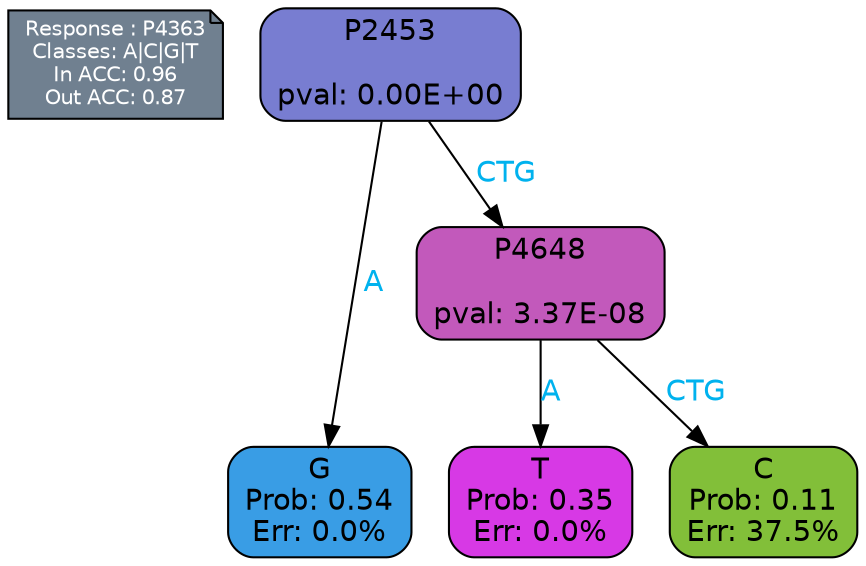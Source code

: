 digraph Tree {
node [shape=box, style="filled, rounded", color="black", fontname=helvetica] ;
graph [ranksep=equally, splines=polylines, bgcolor=transparent, dpi=600] ;
edge [fontname=helvetica] ;
LEGEND [label="Response : P4363
Classes: A|C|G|T
In ACC: 0.96
Out ACC: 0.87
",shape=note,align=left,style=filled,fillcolor="slategray",fontcolor="white",fontsize=10];1 [label="P2453

pval: 0.00E+00", fillcolor="#787dd1"] ;
2 [label="G
Prob: 0.54
Err: 0.0%", fillcolor="#399de5"] ;
3 [label="P4648

pval: 3.37E-08", fillcolor="#c259bb"] ;
4 [label="T
Prob: 0.35
Err: 0.0%", fillcolor="#d739e5"] ;
5 [label="C
Prob: 0.11
Err: 37.5%", fillcolor="#82bf39"] ;
1 -> 2 [label="A",fontcolor=deepskyblue2] ;
1 -> 3 [label="CTG",fontcolor=deepskyblue2] ;
3 -> 4 [label="A",fontcolor=deepskyblue2] ;
3 -> 5 [label="CTG",fontcolor=deepskyblue2] ;
{rank = same; 2;4;5;}{rank = same; LEGEND;1;}}
